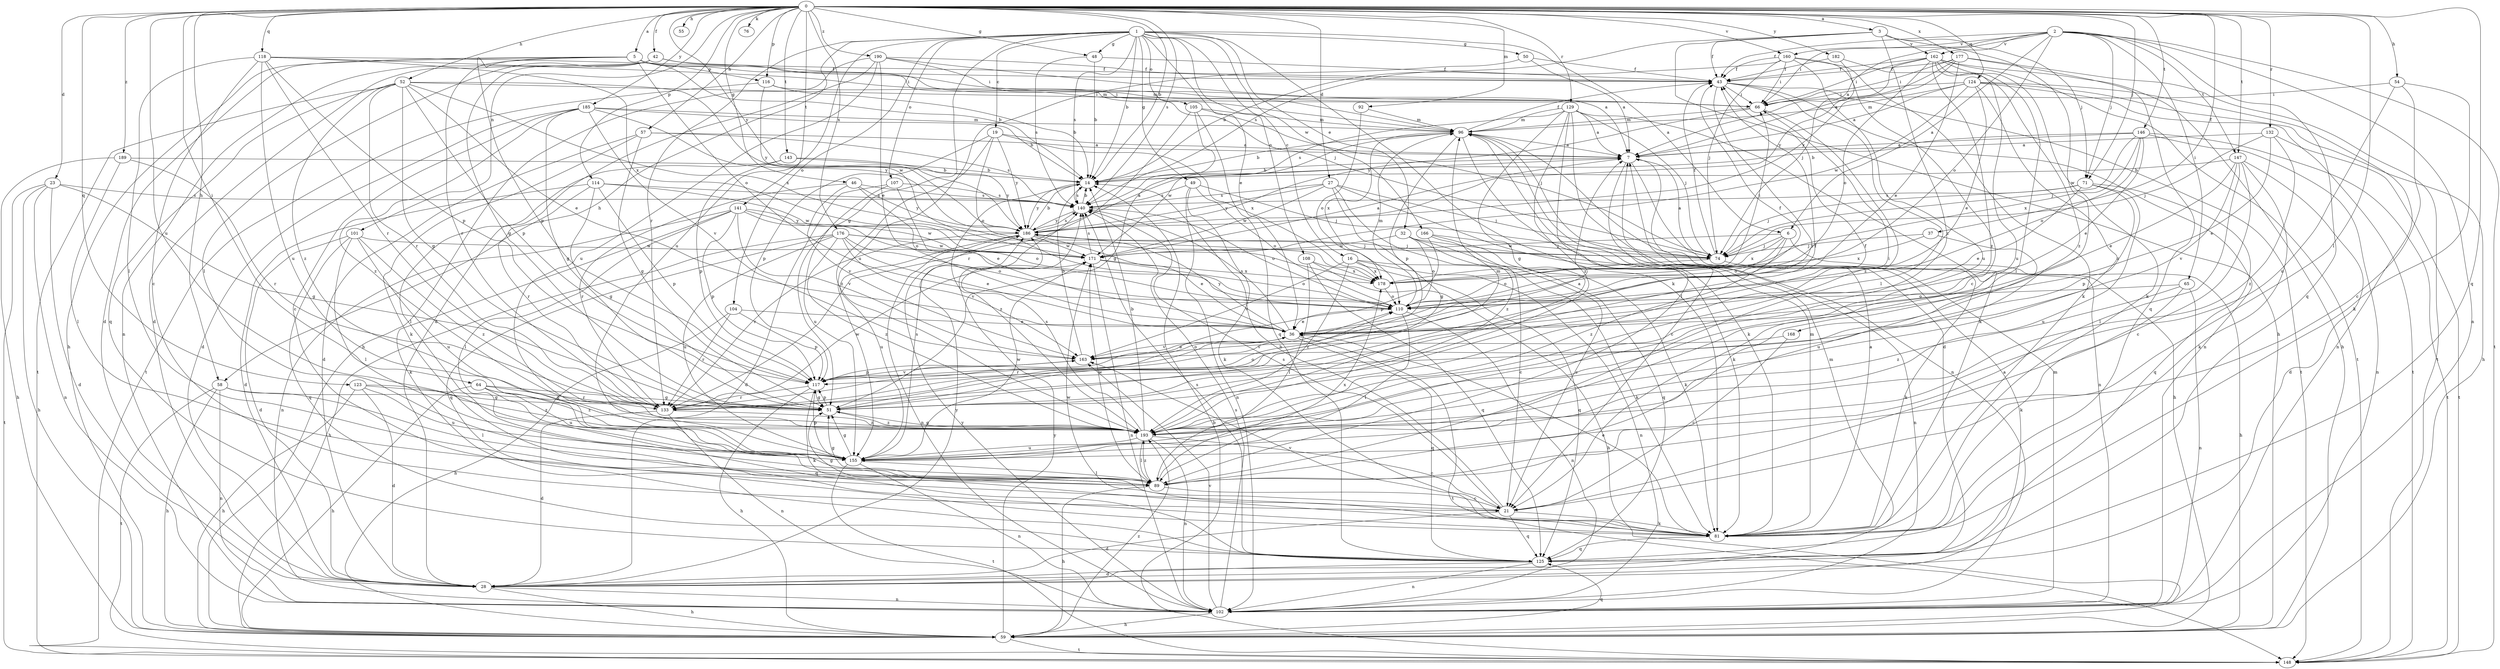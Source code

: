 strict digraph  {
0;
1;
2;
3;
5;
6;
7;
14;
16;
19;
21;
23;
27;
28;
32;
36;
37;
42;
43;
46;
48;
49;
50;
51;
52;
54;
55;
57;
58;
59;
64;
65;
66;
71;
74;
76;
81;
89;
92;
96;
101;
102;
104;
105;
107;
108;
110;
114;
116;
117;
118;
123;
124;
125;
129;
132;
133;
140;
141;
143;
146;
147;
148;
155;
160;
162;
163;
166;
168;
171;
176;
177;
178;
182;
185;
186;
189;
190;
193;
0 -> 3  [label=a];
0 -> 5  [label=a];
0 -> 14  [label=b];
0 -> 23  [label=d];
0 -> 27  [label=d];
0 -> 37  [label=f];
0 -> 42  [label=f];
0 -> 46  [label=g];
0 -> 48  [label=g];
0 -> 52  [label=h];
0 -> 54  [label=h];
0 -> 55  [label=h];
0 -> 57  [label=h];
0 -> 58  [label=h];
0 -> 64  [label=i];
0 -> 71  [label=j];
0 -> 76  [label=k];
0 -> 89  [label=l];
0 -> 92  [label=m];
0 -> 101  [label=n];
0 -> 114  [label=p];
0 -> 116  [label=p];
0 -> 118  [label=q];
0 -> 123  [label=q];
0 -> 124  [label=q];
0 -> 125  [label=q];
0 -> 129  [label=r];
0 -> 132  [label=r];
0 -> 140  [label=s];
0 -> 141  [label=t];
0 -> 143  [label=t];
0 -> 146  [label=t];
0 -> 147  [label=t];
0 -> 155  [label=u];
0 -> 160  [label=v];
0 -> 176  [label=x];
0 -> 177  [label=x];
0 -> 182  [label=y];
0 -> 185  [label=y];
0 -> 186  [label=y];
0 -> 189  [label=z];
0 -> 190  [label=z];
1 -> 6  [label=a];
1 -> 14  [label=b];
1 -> 16  [label=c];
1 -> 19  [label=c];
1 -> 32  [label=e];
1 -> 36  [label=e];
1 -> 48  [label=g];
1 -> 49  [label=g];
1 -> 50  [label=g];
1 -> 51  [label=g];
1 -> 58  [label=h];
1 -> 81  [label=k];
1 -> 104  [label=o];
1 -> 105  [label=o];
1 -> 107  [label=o];
1 -> 108  [label=o];
1 -> 133  [label=r];
1 -> 140  [label=s];
1 -> 155  [label=u];
1 -> 166  [label=w];
2 -> 6  [label=a];
2 -> 7  [label=a];
2 -> 43  [label=f];
2 -> 65  [label=i];
2 -> 66  [label=i];
2 -> 71  [label=j];
2 -> 102  [label=n];
2 -> 110  [label=o];
2 -> 125  [label=q];
2 -> 147  [label=t];
2 -> 148  [label=t];
2 -> 160  [label=v];
2 -> 162  [label=v];
3 -> 43  [label=f];
3 -> 59  [label=h];
3 -> 71  [label=j];
3 -> 140  [label=s];
3 -> 162  [label=v];
3 -> 168  [label=w];
3 -> 193  [label=z];
5 -> 14  [label=b];
5 -> 28  [label=d];
5 -> 59  [label=h];
5 -> 66  [label=i];
5 -> 96  [label=m];
5 -> 110  [label=o];
5 -> 116  [label=p];
5 -> 117  [label=p];
5 -> 133  [label=r];
6 -> 59  [label=h];
6 -> 74  [label=j];
6 -> 110  [label=o];
6 -> 171  [label=w];
6 -> 178  [label=x];
6 -> 193  [label=z];
7 -> 14  [label=b];
7 -> 21  [label=c];
7 -> 59  [label=h];
7 -> 102  [label=n];
14 -> 140  [label=s];
14 -> 186  [label=y];
14 -> 193  [label=z];
16 -> 81  [label=k];
16 -> 102  [label=n];
16 -> 125  [label=q];
16 -> 163  [label=v];
16 -> 178  [label=x];
16 -> 193  [label=z];
19 -> 7  [label=a];
19 -> 110  [label=o];
19 -> 117  [label=p];
19 -> 178  [label=x];
19 -> 186  [label=y];
19 -> 193  [label=z];
21 -> 14  [label=b];
21 -> 28  [label=d];
21 -> 51  [label=g];
21 -> 81  [label=k];
21 -> 125  [label=q];
21 -> 140  [label=s];
23 -> 28  [label=d];
23 -> 51  [label=g];
23 -> 59  [label=h];
23 -> 102  [label=n];
23 -> 140  [label=s];
23 -> 148  [label=t];
27 -> 51  [label=g];
27 -> 74  [label=j];
27 -> 81  [label=k];
27 -> 140  [label=s];
27 -> 171  [label=w];
27 -> 186  [label=y];
27 -> 193  [label=z];
28 -> 7  [label=a];
28 -> 59  [label=h];
28 -> 96  [label=m];
28 -> 102  [label=n];
28 -> 186  [label=y];
32 -> 21  [label=c];
32 -> 102  [label=n];
32 -> 110  [label=o];
32 -> 125  [label=q];
32 -> 171  [label=w];
36 -> 43  [label=f];
36 -> 125  [label=q];
36 -> 133  [label=r];
36 -> 140  [label=s];
36 -> 148  [label=t];
36 -> 163  [label=v];
36 -> 186  [label=y];
37 -> 74  [label=j];
37 -> 155  [label=u];
37 -> 178  [label=x];
42 -> 28  [label=d];
42 -> 43  [label=f];
42 -> 51  [label=g];
42 -> 89  [label=l];
42 -> 96  [label=m];
42 -> 102  [label=n];
43 -> 66  [label=i];
43 -> 89  [label=l];
43 -> 102  [label=n];
43 -> 133  [label=r];
43 -> 148  [label=t];
46 -> 110  [label=o];
46 -> 133  [label=r];
46 -> 140  [label=s];
46 -> 163  [label=v];
46 -> 186  [label=y];
48 -> 14  [label=b];
48 -> 43  [label=f];
48 -> 140  [label=s];
49 -> 74  [label=j];
49 -> 81  [label=k];
49 -> 102  [label=n];
49 -> 110  [label=o];
49 -> 140  [label=s];
50 -> 7  [label=a];
50 -> 43  [label=f];
50 -> 155  [label=u];
51 -> 43  [label=f];
51 -> 66  [label=i];
51 -> 96  [label=m];
51 -> 110  [label=o];
51 -> 117  [label=p];
51 -> 193  [label=z];
52 -> 36  [label=e];
52 -> 51  [label=g];
52 -> 66  [label=i];
52 -> 117  [label=p];
52 -> 125  [label=q];
52 -> 133  [label=r];
52 -> 148  [label=t];
52 -> 178  [label=x];
52 -> 186  [label=y];
52 -> 193  [label=z];
54 -> 21  [label=c];
54 -> 66  [label=i];
54 -> 81  [label=k];
54 -> 155  [label=u];
57 -> 7  [label=a];
57 -> 28  [label=d];
57 -> 51  [label=g];
57 -> 81  [label=k];
57 -> 140  [label=s];
58 -> 51  [label=g];
58 -> 59  [label=h];
58 -> 89  [label=l];
58 -> 102  [label=n];
58 -> 148  [label=t];
59 -> 125  [label=q];
59 -> 148  [label=t];
59 -> 186  [label=y];
59 -> 193  [label=z];
64 -> 51  [label=g];
64 -> 59  [label=h];
64 -> 125  [label=q];
64 -> 133  [label=r];
64 -> 155  [label=u];
64 -> 193  [label=z];
65 -> 81  [label=k];
65 -> 102  [label=n];
65 -> 110  [label=o];
65 -> 193  [label=z];
66 -> 96  [label=m];
66 -> 186  [label=y];
66 -> 193  [label=z];
71 -> 36  [label=e];
71 -> 74  [label=j];
71 -> 117  [label=p];
71 -> 125  [label=q];
71 -> 140  [label=s];
71 -> 155  [label=u];
74 -> 7  [label=a];
74 -> 43  [label=f];
74 -> 81  [label=k];
74 -> 110  [label=o];
81 -> 7  [label=a];
81 -> 36  [label=e];
81 -> 96  [label=m];
81 -> 125  [label=q];
81 -> 163  [label=v];
81 -> 171  [label=w];
89 -> 21  [label=c];
89 -> 51  [label=g];
89 -> 59  [label=h];
89 -> 171  [label=w];
89 -> 178  [label=x];
89 -> 193  [label=z];
92 -> 96  [label=m];
92 -> 110  [label=o];
96 -> 7  [label=a];
96 -> 14  [label=b];
96 -> 43  [label=f];
96 -> 81  [label=k];
96 -> 102  [label=n];
96 -> 117  [label=p];
96 -> 171  [label=w];
96 -> 178  [label=x];
101 -> 28  [label=d];
101 -> 89  [label=l];
101 -> 125  [label=q];
101 -> 155  [label=u];
101 -> 171  [label=w];
101 -> 193  [label=z];
102 -> 59  [label=h];
102 -> 96  [label=m];
102 -> 140  [label=s];
102 -> 163  [label=v];
102 -> 186  [label=y];
104 -> 36  [label=e];
104 -> 59  [label=h];
104 -> 117  [label=p];
104 -> 133  [label=r];
105 -> 51  [label=g];
105 -> 74  [label=j];
105 -> 96  [label=m];
105 -> 125  [label=q];
105 -> 133  [label=r];
107 -> 28  [label=d];
107 -> 36  [label=e];
107 -> 140  [label=s];
107 -> 155  [label=u];
108 -> 59  [label=h];
108 -> 89  [label=l];
108 -> 125  [label=q];
108 -> 178  [label=x];
110 -> 36  [label=e];
110 -> 89  [label=l];
110 -> 96  [label=m];
110 -> 102  [label=n];
114 -> 28  [label=d];
114 -> 51  [label=g];
114 -> 117  [label=p];
114 -> 133  [label=r];
114 -> 140  [label=s];
114 -> 171  [label=w];
116 -> 14  [label=b];
116 -> 66  [label=i];
116 -> 148  [label=t];
116 -> 171  [label=w];
117 -> 51  [label=g];
117 -> 59  [label=h];
117 -> 81  [label=k];
117 -> 110  [label=o];
117 -> 133  [label=r];
117 -> 163  [label=v];
118 -> 21  [label=c];
118 -> 43  [label=f];
118 -> 66  [label=i];
118 -> 89  [label=l];
118 -> 117  [label=p];
118 -> 133  [label=r];
118 -> 155  [label=u];
118 -> 178  [label=x];
123 -> 28  [label=d];
123 -> 51  [label=g];
123 -> 59  [label=h];
123 -> 155  [label=u];
123 -> 193  [label=z];
124 -> 7  [label=a];
124 -> 36  [label=e];
124 -> 59  [label=h];
124 -> 66  [label=i];
124 -> 96  [label=m];
124 -> 102  [label=n];
124 -> 148  [label=t];
124 -> 171  [label=w];
124 -> 193  [label=z];
125 -> 28  [label=d];
125 -> 102  [label=n];
125 -> 140  [label=s];
129 -> 7  [label=a];
129 -> 28  [label=d];
129 -> 51  [label=g];
129 -> 74  [label=j];
129 -> 81  [label=k];
129 -> 89  [label=l];
129 -> 96  [label=m];
129 -> 140  [label=s];
129 -> 193  [label=z];
132 -> 7  [label=a];
132 -> 36  [label=e];
132 -> 74  [label=j];
132 -> 148  [label=t];
132 -> 193  [label=z];
133 -> 7  [label=a];
133 -> 28  [label=d];
133 -> 43  [label=f];
133 -> 102  [label=n];
133 -> 171  [label=w];
133 -> 193  [label=z];
140 -> 14  [label=b];
140 -> 110  [label=o];
140 -> 186  [label=y];
141 -> 81  [label=k];
141 -> 89  [label=l];
141 -> 102  [label=n];
141 -> 110  [label=o];
141 -> 117  [label=p];
141 -> 163  [label=v];
141 -> 171  [label=w];
141 -> 186  [label=y];
143 -> 14  [label=b];
143 -> 89  [label=l];
143 -> 117  [label=p];
143 -> 186  [label=y];
146 -> 7  [label=a];
146 -> 14  [label=b];
146 -> 36  [label=e];
146 -> 74  [label=j];
146 -> 102  [label=n];
146 -> 110  [label=o];
146 -> 148  [label=t];
146 -> 178  [label=x];
147 -> 14  [label=b];
147 -> 21  [label=c];
147 -> 28  [label=d];
147 -> 36  [label=e];
147 -> 81  [label=k];
147 -> 89  [label=l];
147 -> 163  [label=v];
148 -> 14  [label=b];
155 -> 51  [label=g];
155 -> 89  [label=l];
155 -> 102  [label=n];
155 -> 117  [label=p];
155 -> 140  [label=s];
155 -> 148  [label=t];
155 -> 171  [label=w];
160 -> 14  [label=b];
160 -> 21  [label=c];
160 -> 43  [label=f];
160 -> 66  [label=i];
160 -> 74  [label=j];
160 -> 81  [label=k];
160 -> 155  [label=u];
162 -> 43  [label=f];
162 -> 59  [label=h];
162 -> 66  [label=i];
162 -> 81  [label=k];
162 -> 89  [label=l];
162 -> 110  [label=o];
162 -> 148  [label=t];
162 -> 155  [label=u];
162 -> 186  [label=y];
162 -> 193  [label=z];
163 -> 14  [label=b];
163 -> 36  [label=e];
163 -> 117  [label=p];
166 -> 21  [label=c];
166 -> 74  [label=j];
166 -> 81  [label=k];
166 -> 117  [label=p];
168 -> 21  [label=c];
168 -> 163  [label=v];
171 -> 7  [label=a];
171 -> 102  [label=n];
171 -> 110  [label=o];
171 -> 140  [label=s];
171 -> 178  [label=x];
176 -> 36  [label=e];
176 -> 59  [label=h];
176 -> 74  [label=j];
176 -> 110  [label=o];
176 -> 125  [label=q];
176 -> 155  [label=u];
176 -> 163  [label=v];
176 -> 171  [label=w];
176 -> 193  [label=z];
177 -> 7  [label=a];
177 -> 36  [label=e];
177 -> 43  [label=f];
177 -> 66  [label=i];
177 -> 125  [label=q];
177 -> 148  [label=t];
177 -> 186  [label=y];
178 -> 66  [label=i];
178 -> 110  [label=o];
182 -> 43  [label=f];
182 -> 74  [label=j];
182 -> 193  [label=z];
185 -> 14  [label=b];
185 -> 21  [label=c];
185 -> 28  [label=d];
185 -> 51  [label=g];
185 -> 96  [label=m];
185 -> 163  [label=v];
185 -> 186  [label=y];
185 -> 193  [label=z];
186 -> 7  [label=a];
186 -> 14  [label=b];
186 -> 36  [label=e];
186 -> 74  [label=j];
186 -> 102  [label=n];
186 -> 133  [label=r];
186 -> 140  [label=s];
186 -> 155  [label=u];
186 -> 171  [label=w];
189 -> 14  [label=b];
189 -> 59  [label=h];
189 -> 89  [label=l];
189 -> 133  [label=r];
190 -> 7  [label=a];
190 -> 28  [label=d];
190 -> 36  [label=e];
190 -> 43  [label=f];
190 -> 59  [label=h];
190 -> 74  [label=j];
190 -> 155  [label=u];
193 -> 14  [label=b];
193 -> 21  [label=c];
193 -> 51  [label=g];
193 -> 89  [label=l];
193 -> 102  [label=n];
193 -> 140  [label=s];
193 -> 155  [label=u];
}
